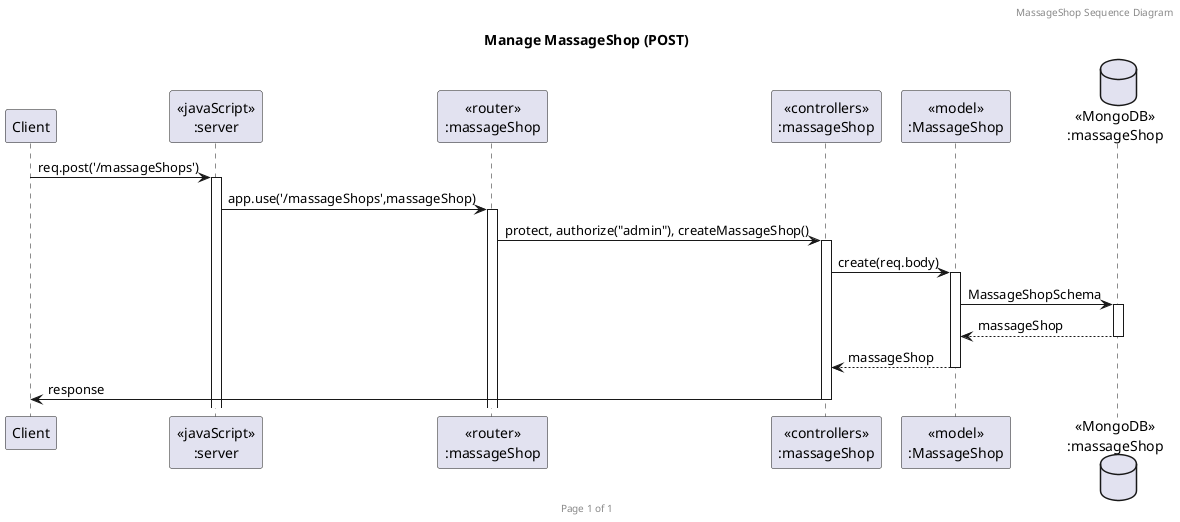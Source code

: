 @startuml Manage MassageShop (POST)


header MassageShop Sequence Diagram
footer Page %page% of %lastpage%
title "Manage MassageShop (POST)"


participant "Client" as client
participant "<<javaScript>>\n:server" as server
participant "<<router>>\n:massageShop" as routerMassageShops
participant "<<controllers>>\n:massageShop" as controllersMassageShops
participant "<<model>>\n:MassageShop" as modelMassageShop
database "<<MongoDB>>\n:massageShop" as MassageShopsDatabase


client->server ++:req.post('/massageShops')
server->routerMassageShops ++:app.use('/massageShops',massageShop)
routerMassageShops -> controllersMassageShops ++:protect, authorize("admin"), createMassageShop()
controllersMassageShops->modelMassageShop ++:create(req.body)
modelMassageShop ->MassageShopsDatabase ++: MassageShopSchema
MassageShopsDatabase --> modelMassageShop --: massageShop
controllersMassageShops <-- modelMassageShop --:massageShop
controllersMassageShops->client --:response


@enduml